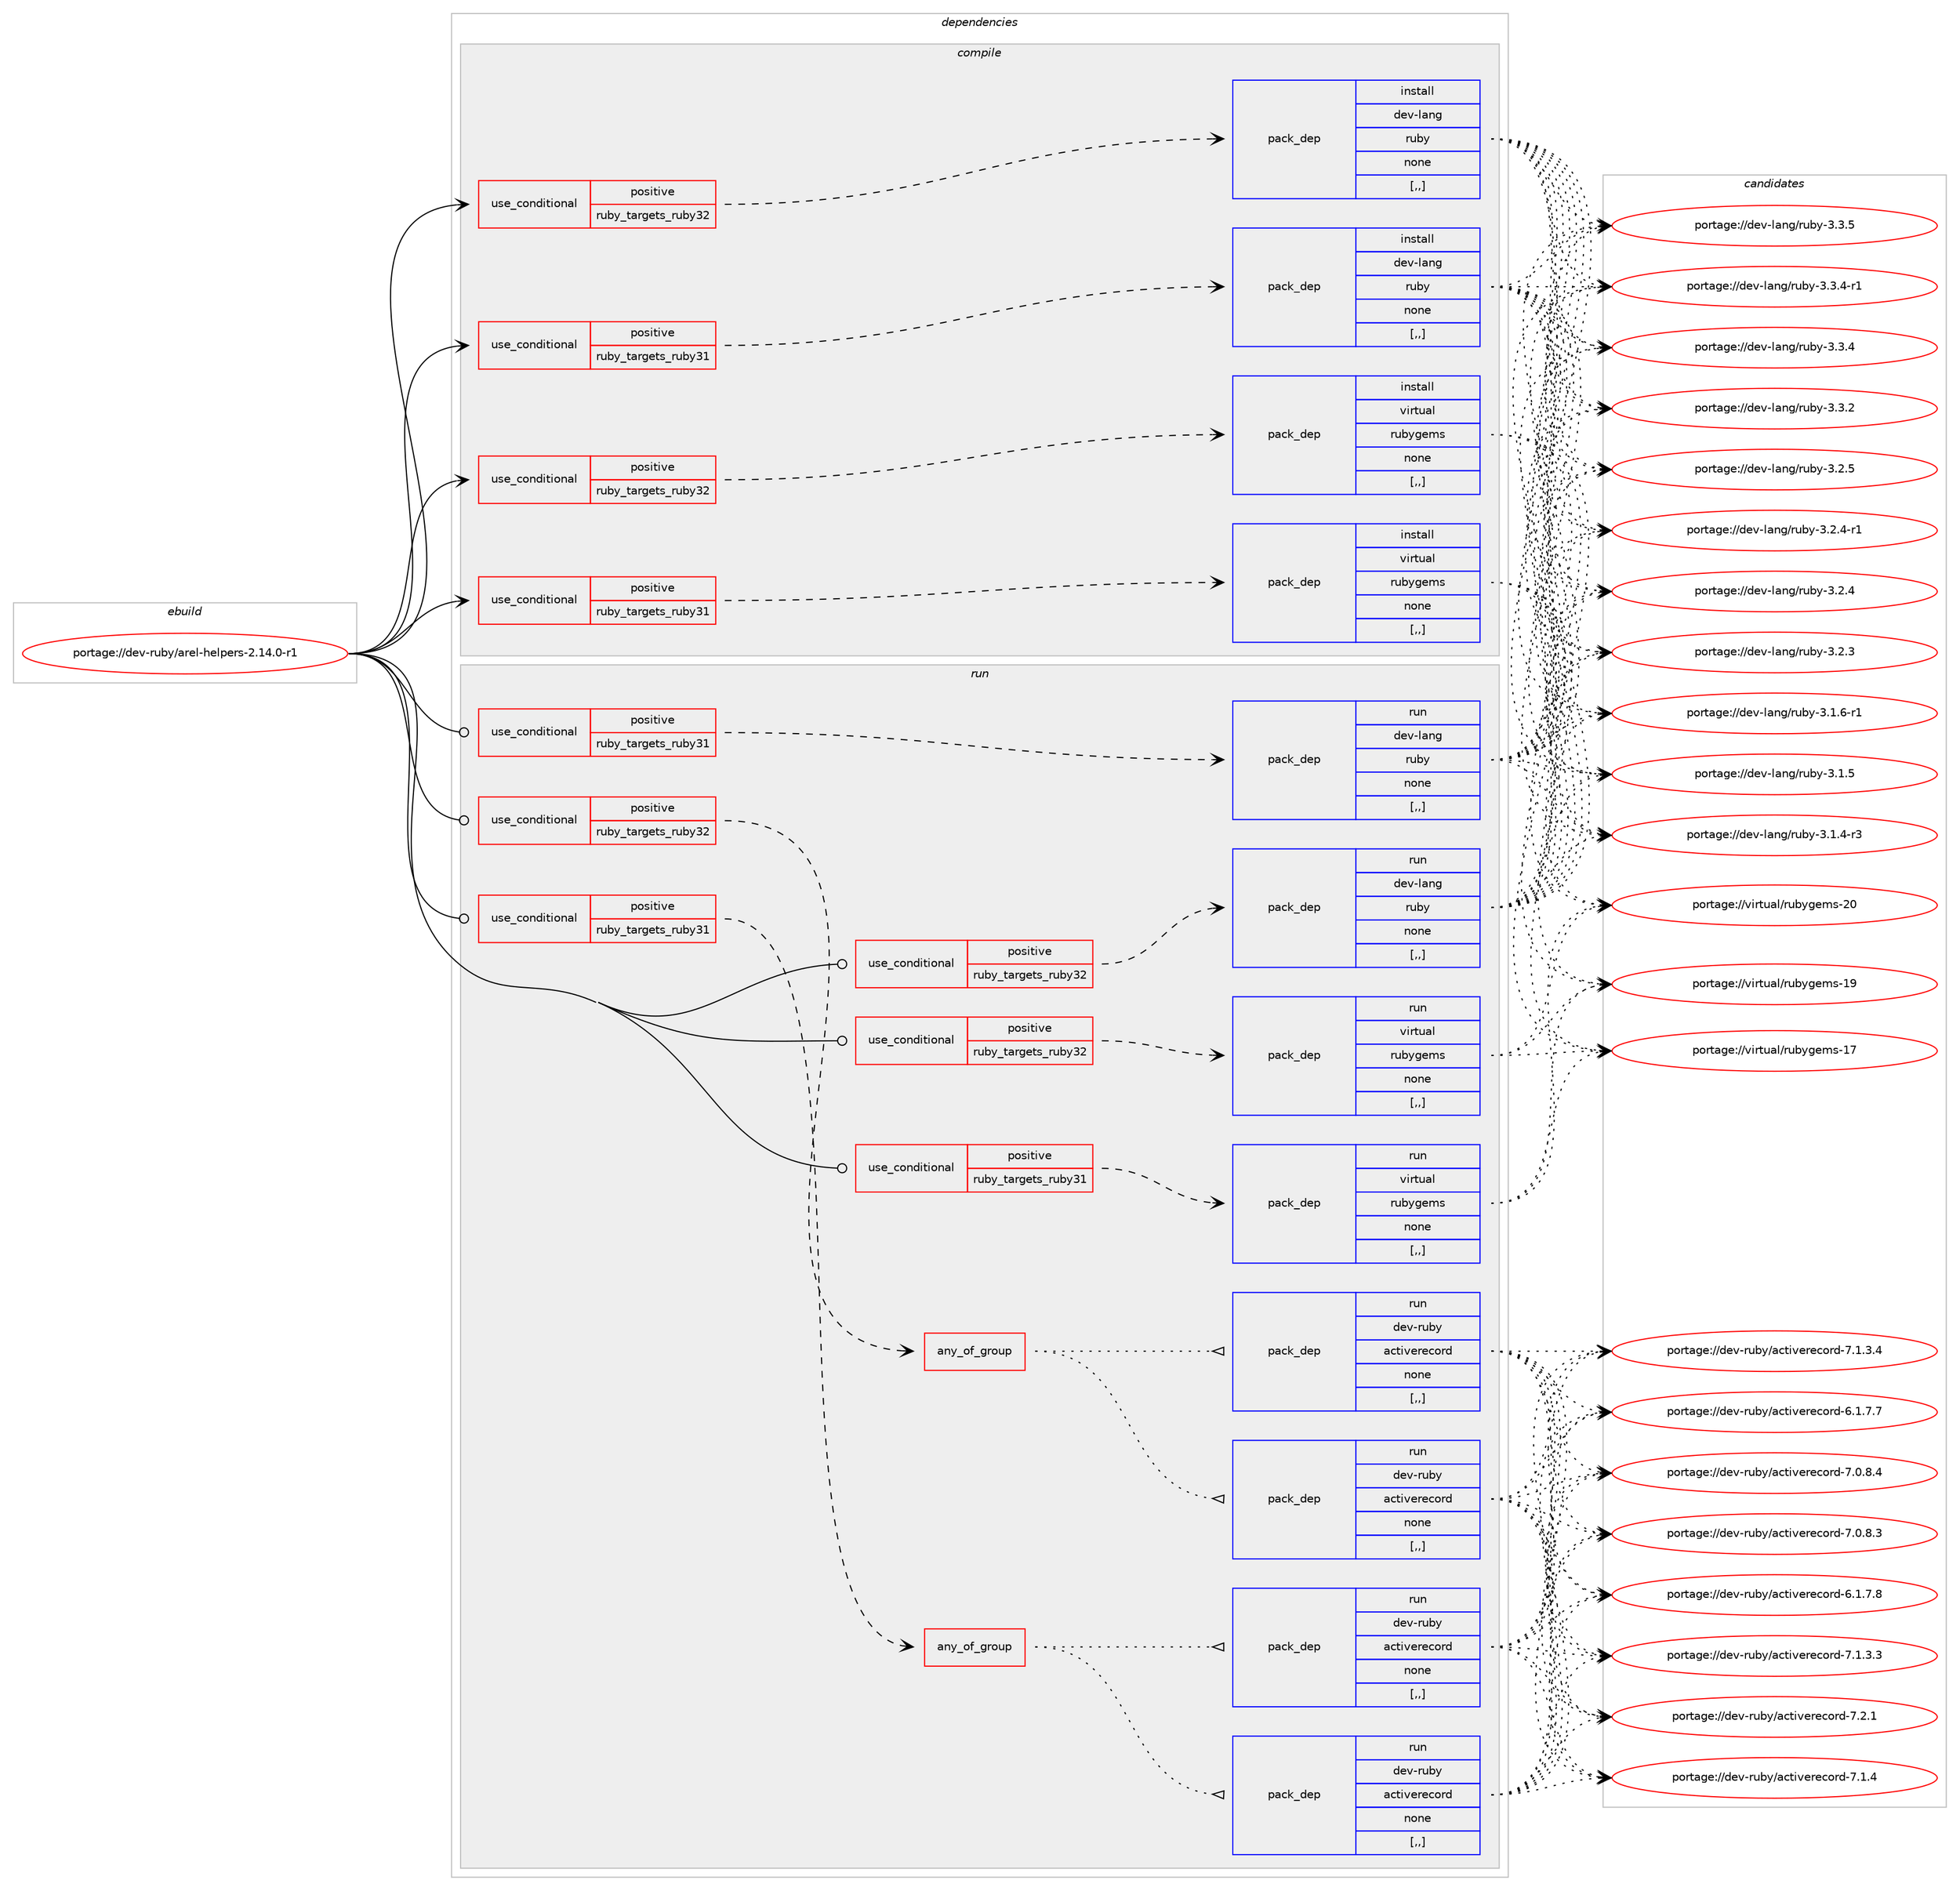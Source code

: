 digraph prolog {

# *************
# Graph options
# *************

newrank=true;
concentrate=true;
compound=true;
graph [rankdir=LR,fontname=Helvetica,fontsize=10,ranksep=1.5];#, ranksep=2.5, nodesep=0.2];
edge  [arrowhead=vee];
node  [fontname=Helvetica,fontsize=10];

# **********
# The ebuild
# **********

subgraph cluster_leftcol {
color=gray;
label=<<i>ebuild</i>>;
id [label="portage://dev-ruby/arel-helpers-2.14.0-r1", color=red, width=4, href="../dev-ruby/arel-helpers-2.14.0-r1.svg"];
}

# ****************
# The dependencies
# ****************

subgraph cluster_midcol {
color=gray;
label=<<i>dependencies</i>>;
subgraph cluster_compile {
fillcolor="#eeeeee";
style=filled;
label=<<i>compile</i>>;
subgraph cond175034 {
dependency671865 [label=<<TABLE BORDER="0" CELLBORDER="1" CELLSPACING="0" CELLPADDING="4"><TR><TD ROWSPAN="3" CELLPADDING="10">use_conditional</TD></TR><TR><TD>positive</TD></TR><TR><TD>ruby_targets_ruby31</TD></TR></TABLE>>, shape=none, color=red];
subgraph pack491948 {
dependency671866 [label=<<TABLE BORDER="0" CELLBORDER="1" CELLSPACING="0" CELLPADDING="4" WIDTH="220"><TR><TD ROWSPAN="6" CELLPADDING="30">pack_dep</TD></TR><TR><TD WIDTH="110">install</TD></TR><TR><TD>dev-lang</TD></TR><TR><TD>ruby</TD></TR><TR><TD>none</TD></TR><TR><TD>[,,]</TD></TR></TABLE>>, shape=none, color=blue];
}
dependency671865:e -> dependency671866:w [weight=20,style="dashed",arrowhead="vee"];
}
id:e -> dependency671865:w [weight=20,style="solid",arrowhead="vee"];
subgraph cond175035 {
dependency671867 [label=<<TABLE BORDER="0" CELLBORDER="1" CELLSPACING="0" CELLPADDING="4"><TR><TD ROWSPAN="3" CELLPADDING="10">use_conditional</TD></TR><TR><TD>positive</TD></TR><TR><TD>ruby_targets_ruby31</TD></TR></TABLE>>, shape=none, color=red];
subgraph pack491949 {
dependency671868 [label=<<TABLE BORDER="0" CELLBORDER="1" CELLSPACING="0" CELLPADDING="4" WIDTH="220"><TR><TD ROWSPAN="6" CELLPADDING="30">pack_dep</TD></TR><TR><TD WIDTH="110">install</TD></TR><TR><TD>virtual</TD></TR><TR><TD>rubygems</TD></TR><TR><TD>none</TD></TR><TR><TD>[,,]</TD></TR></TABLE>>, shape=none, color=blue];
}
dependency671867:e -> dependency671868:w [weight=20,style="dashed",arrowhead="vee"];
}
id:e -> dependency671867:w [weight=20,style="solid",arrowhead="vee"];
subgraph cond175036 {
dependency671869 [label=<<TABLE BORDER="0" CELLBORDER="1" CELLSPACING="0" CELLPADDING="4"><TR><TD ROWSPAN="3" CELLPADDING="10">use_conditional</TD></TR><TR><TD>positive</TD></TR><TR><TD>ruby_targets_ruby32</TD></TR></TABLE>>, shape=none, color=red];
subgraph pack491950 {
dependency671870 [label=<<TABLE BORDER="0" CELLBORDER="1" CELLSPACING="0" CELLPADDING="4" WIDTH="220"><TR><TD ROWSPAN="6" CELLPADDING="30">pack_dep</TD></TR><TR><TD WIDTH="110">install</TD></TR><TR><TD>dev-lang</TD></TR><TR><TD>ruby</TD></TR><TR><TD>none</TD></TR><TR><TD>[,,]</TD></TR></TABLE>>, shape=none, color=blue];
}
dependency671869:e -> dependency671870:w [weight=20,style="dashed",arrowhead="vee"];
}
id:e -> dependency671869:w [weight=20,style="solid",arrowhead="vee"];
subgraph cond175037 {
dependency671871 [label=<<TABLE BORDER="0" CELLBORDER="1" CELLSPACING="0" CELLPADDING="4"><TR><TD ROWSPAN="3" CELLPADDING="10">use_conditional</TD></TR><TR><TD>positive</TD></TR><TR><TD>ruby_targets_ruby32</TD></TR></TABLE>>, shape=none, color=red];
subgraph pack491951 {
dependency671872 [label=<<TABLE BORDER="0" CELLBORDER="1" CELLSPACING="0" CELLPADDING="4" WIDTH="220"><TR><TD ROWSPAN="6" CELLPADDING="30">pack_dep</TD></TR><TR><TD WIDTH="110">install</TD></TR><TR><TD>virtual</TD></TR><TR><TD>rubygems</TD></TR><TR><TD>none</TD></TR><TR><TD>[,,]</TD></TR></TABLE>>, shape=none, color=blue];
}
dependency671871:e -> dependency671872:w [weight=20,style="dashed",arrowhead="vee"];
}
id:e -> dependency671871:w [weight=20,style="solid",arrowhead="vee"];
}
subgraph cluster_compileandrun {
fillcolor="#eeeeee";
style=filled;
label=<<i>compile and run</i>>;
}
subgraph cluster_run {
fillcolor="#eeeeee";
style=filled;
label=<<i>run</i>>;
subgraph cond175038 {
dependency671873 [label=<<TABLE BORDER="0" CELLBORDER="1" CELLSPACING="0" CELLPADDING="4"><TR><TD ROWSPAN="3" CELLPADDING="10">use_conditional</TD></TR><TR><TD>positive</TD></TR><TR><TD>ruby_targets_ruby31</TD></TR></TABLE>>, shape=none, color=red];
subgraph any4502 {
dependency671874 [label=<<TABLE BORDER="0" CELLBORDER="1" CELLSPACING="0" CELLPADDING="4"><TR><TD CELLPADDING="10">any_of_group</TD></TR></TABLE>>, shape=none, color=red];subgraph pack491952 {
dependency671875 [label=<<TABLE BORDER="0" CELLBORDER="1" CELLSPACING="0" CELLPADDING="4" WIDTH="220"><TR><TD ROWSPAN="6" CELLPADDING="30">pack_dep</TD></TR><TR><TD WIDTH="110">run</TD></TR><TR><TD>dev-ruby</TD></TR><TR><TD>activerecord</TD></TR><TR><TD>none</TD></TR><TR><TD>[,,]</TD></TR></TABLE>>, shape=none, color=blue];
}
dependency671874:e -> dependency671875:w [weight=20,style="dotted",arrowhead="oinv"];
subgraph pack491953 {
dependency671876 [label=<<TABLE BORDER="0" CELLBORDER="1" CELLSPACING="0" CELLPADDING="4" WIDTH="220"><TR><TD ROWSPAN="6" CELLPADDING="30">pack_dep</TD></TR><TR><TD WIDTH="110">run</TD></TR><TR><TD>dev-ruby</TD></TR><TR><TD>activerecord</TD></TR><TR><TD>none</TD></TR><TR><TD>[,,]</TD></TR></TABLE>>, shape=none, color=blue];
}
dependency671874:e -> dependency671876:w [weight=20,style="dotted",arrowhead="oinv"];
}
dependency671873:e -> dependency671874:w [weight=20,style="dashed",arrowhead="vee"];
}
id:e -> dependency671873:w [weight=20,style="solid",arrowhead="odot"];
subgraph cond175039 {
dependency671877 [label=<<TABLE BORDER="0" CELLBORDER="1" CELLSPACING="0" CELLPADDING="4"><TR><TD ROWSPAN="3" CELLPADDING="10">use_conditional</TD></TR><TR><TD>positive</TD></TR><TR><TD>ruby_targets_ruby31</TD></TR></TABLE>>, shape=none, color=red];
subgraph pack491954 {
dependency671878 [label=<<TABLE BORDER="0" CELLBORDER="1" CELLSPACING="0" CELLPADDING="4" WIDTH="220"><TR><TD ROWSPAN="6" CELLPADDING="30">pack_dep</TD></TR><TR><TD WIDTH="110">run</TD></TR><TR><TD>dev-lang</TD></TR><TR><TD>ruby</TD></TR><TR><TD>none</TD></TR><TR><TD>[,,]</TD></TR></TABLE>>, shape=none, color=blue];
}
dependency671877:e -> dependency671878:w [weight=20,style="dashed",arrowhead="vee"];
}
id:e -> dependency671877:w [weight=20,style="solid",arrowhead="odot"];
subgraph cond175040 {
dependency671879 [label=<<TABLE BORDER="0" CELLBORDER="1" CELLSPACING="0" CELLPADDING="4"><TR><TD ROWSPAN="3" CELLPADDING="10">use_conditional</TD></TR><TR><TD>positive</TD></TR><TR><TD>ruby_targets_ruby31</TD></TR></TABLE>>, shape=none, color=red];
subgraph pack491955 {
dependency671880 [label=<<TABLE BORDER="0" CELLBORDER="1" CELLSPACING="0" CELLPADDING="4" WIDTH="220"><TR><TD ROWSPAN="6" CELLPADDING="30">pack_dep</TD></TR><TR><TD WIDTH="110">run</TD></TR><TR><TD>virtual</TD></TR><TR><TD>rubygems</TD></TR><TR><TD>none</TD></TR><TR><TD>[,,]</TD></TR></TABLE>>, shape=none, color=blue];
}
dependency671879:e -> dependency671880:w [weight=20,style="dashed",arrowhead="vee"];
}
id:e -> dependency671879:w [weight=20,style="solid",arrowhead="odot"];
subgraph cond175041 {
dependency671881 [label=<<TABLE BORDER="0" CELLBORDER="1" CELLSPACING="0" CELLPADDING="4"><TR><TD ROWSPAN="3" CELLPADDING="10">use_conditional</TD></TR><TR><TD>positive</TD></TR><TR><TD>ruby_targets_ruby32</TD></TR></TABLE>>, shape=none, color=red];
subgraph any4503 {
dependency671882 [label=<<TABLE BORDER="0" CELLBORDER="1" CELLSPACING="0" CELLPADDING="4"><TR><TD CELLPADDING="10">any_of_group</TD></TR></TABLE>>, shape=none, color=red];subgraph pack491956 {
dependency671883 [label=<<TABLE BORDER="0" CELLBORDER="1" CELLSPACING="0" CELLPADDING="4" WIDTH="220"><TR><TD ROWSPAN="6" CELLPADDING="30">pack_dep</TD></TR><TR><TD WIDTH="110">run</TD></TR><TR><TD>dev-ruby</TD></TR><TR><TD>activerecord</TD></TR><TR><TD>none</TD></TR><TR><TD>[,,]</TD></TR></TABLE>>, shape=none, color=blue];
}
dependency671882:e -> dependency671883:w [weight=20,style="dotted",arrowhead="oinv"];
subgraph pack491957 {
dependency671884 [label=<<TABLE BORDER="0" CELLBORDER="1" CELLSPACING="0" CELLPADDING="4" WIDTH="220"><TR><TD ROWSPAN="6" CELLPADDING="30">pack_dep</TD></TR><TR><TD WIDTH="110">run</TD></TR><TR><TD>dev-ruby</TD></TR><TR><TD>activerecord</TD></TR><TR><TD>none</TD></TR><TR><TD>[,,]</TD></TR></TABLE>>, shape=none, color=blue];
}
dependency671882:e -> dependency671884:w [weight=20,style="dotted",arrowhead="oinv"];
}
dependency671881:e -> dependency671882:w [weight=20,style="dashed",arrowhead="vee"];
}
id:e -> dependency671881:w [weight=20,style="solid",arrowhead="odot"];
subgraph cond175042 {
dependency671885 [label=<<TABLE BORDER="0" CELLBORDER="1" CELLSPACING="0" CELLPADDING="4"><TR><TD ROWSPAN="3" CELLPADDING="10">use_conditional</TD></TR><TR><TD>positive</TD></TR><TR><TD>ruby_targets_ruby32</TD></TR></TABLE>>, shape=none, color=red];
subgraph pack491958 {
dependency671886 [label=<<TABLE BORDER="0" CELLBORDER="1" CELLSPACING="0" CELLPADDING="4" WIDTH="220"><TR><TD ROWSPAN="6" CELLPADDING="30">pack_dep</TD></TR><TR><TD WIDTH="110">run</TD></TR><TR><TD>dev-lang</TD></TR><TR><TD>ruby</TD></TR><TR><TD>none</TD></TR><TR><TD>[,,]</TD></TR></TABLE>>, shape=none, color=blue];
}
dependency671885:e -> dependency671886:w [weight=20,style="dashed",arrowhead="vee"];
}
id:e -> dependency671885:w [weight=20,style="solid",arrowhead="odot"];
subgraph cond175043 {
dependency671887 [label=<<TABLE BORDER="0" CELLBORDER="1" CELLSPACING="0" CELLPADDING="4"><TR><TD ROWSPAN="3" CELLPADDING="10">use_conditional</TD></TR><TR><TD>positive</TD></TR><TR><TD>ruby_targets_ruby32</TD></TR></TABLE>>, shape=none, color=red];
subgraph pack491959 {
dependency671888 [label=<<TABLE BORDER="0" CELLBORDER="1" CELLSPACING="0" CELLPADDING="4" WIDTH="220"><TR><TD ROWSPAN="6" CELLPADDING="30">pack_dep</TD></TR><TR><TD WIDTH="110">run</TD></TR><TR><TD>virtual</TD></TR><TR><TD>rubygems</TD></TR><TR><TD>none</TD></TR><TR><TD>[,,]</TD></TR></TABLE>>, shape=none, color=blue];
}
dependency671887:e -> dependency671888:w [weight=20,style="dashed",arrowhead="vee"];
}
id:e -> dependency671887:w [weight=20,style="solid",arrowhead="odot"];
}
}

# **************
# The candidates
# **************

subgraph cluster_choices {
rank=same;
color=gray;
label=<<i>candidates</i>>;

subgraph choice491948 {
color=black;
nodesep=1;
choice10010111845108971101034711411798121455146514653 [label="portage://dev-lang/ruby-3.3.5", color=red, width=4,href="../dev-lang/ruby-3.3.5.svg"];
choice100101118451089711010347114117981214551465146524511449 [label="portage://dev-lang/ruby-3.3.4-r1", color=red, width=4,href="../dev-lang/ruby-3.3.4-r1.svg"];
choice10010111845108971101034711411798121455146514652 [label="portage://dev-lang/ruby-3.3.4", color=red, width=4,href="../dev-lang/ruby-3.3.4.svg"];
choice10010111845108971101034711411798121455146514650 [label="portage://dev-lang/ruby-3.3.2", color=red, width=4,href="../dev-lang/ruby-3.3.2.svg"];
choice10010111845108971101034711411798121455146504653 [label="portage://dev-lang/ruby-3.2.5", color=red, width=4,href="../dev-lang/ruby-3.2.5.svg"];
choice100101118451089711010347114117981214551465046524511449 [label="portage://dev-lang/ruby-3.2.4-r1", color=red, width=4,href="../dev-lang/ruby-3.2.4-r1.svg"];
choice10010111845108971101034711411798121455146504652 [label="portage://dev-lang/ruby-3.2.4", color=red, width=4,href="../dev-lang/ruby-3.2.4.svg"];
choice10010111845108971101034711411798121455146504651 [label="portage://dev-lang/ruby-3.2.3", color=red, width=4,href="../dev-lang/ruby-3.2.3.svg"];
choice100101118451089711010347114117981214551464946544511449 [label="portage://dev-lang/ruby-3.1.6-r1", color=red, width=4,href="../dev-lang/ruby-3.1.6-r1.svg"];
choice10010111845108971101034711411798121455146494653 [label="portage://dev-lang/ruby-3.1.5", color=red, width=4,href="../dev-lang/ruby-3.1.5.svg"];
choice100101118451089711010347114117981214551464946524511451 [label="portage://dev-lang/ruby-3.1.4-r3", color=red, width=4,href="../dev-lang/ruby-3.1.4-r3.svg"];
dependency671866:e -> choice10010111845108971101034711411798121455146514653:w [style=dotted,weight="100"];
dependency671866:e -> choice100101118451089711010347114117981214551465146524511449:w [style=dotted,weight="100"];
dependency671866:e -> choice10010111845108971101034711411798121455146514652:w [style=dotted,weight="100"];
dependency671866:e -> choice10010111845108971101034711411798121455146514650:w [style=dotted,weight="100"];
dependency671866:e -> choice10010111845108971101034711411798121455146504653:w [style=dotted,weight="100"];
dependency671866:e -> choice100101118451089711010347114117981214551465046524511449:w [style=dotted,weight="100"];
dependency671866:e -> choice10010111845108971101034711411798121455146504652:w [style=dotted,weight="100"];
dependency671866:e -> choice10010111845108971101034711411798121455146504651:w [style=dotted,weight="100"];
dependency671866:e -> choice100101118451089711010347114117981214551464946544511449:w [style=dotted,weight="100"];
dependency671866:e -> choice10010111845108971101034711411798121455146494653:w [style=dotted,weight="100"];
dependency671866:e -> choice100101118451089711010347114117981214551464946524511451:w [style=dotted,weight="100"];
}
subgraph choice491949 {
color=black;
nodesep=1;
choice118105114116117971084711411798121103101109115455048 [label="portage://virtual/rubygems-20", color=red, width=4,href="../virtual/rubygems-20.svg"];
choice118105114116117971084711411798121103101109115454957 [label="portage://virtual/rubygems-19", color=red, width=4,href="../virtual/rubygems-19.svg"];
choice118105114116117971084711411798121103101109115454955 [label="portage://virtual/rubygems-17", color=red, width=4,href="../virtual/rubygems-17.svg"];
dependency671868:e -> choice118105114116117971084711411798121103101109115455048:w [style=dotted,weight="100"];
dependency671868:e -> choice118105114116117971084711411798121103101109115454957:w [style=dotted,weight="100"];
dependency671868:e -> choice118105114116117971084711411798121103101109115454955:w [style=dotted,weight="100"];
}
subgraph choice491950 {
color=black;
nodesep=1;
choice10010111845108971101034711411798121455146514653 [label="portage://dev-lang/ruby-3.3.5", color=red, width=4,href="../dev-lang/ruby-3.3.5.svg"];
choice100101118451089711010347114117981214551465146524511449 [label="portage://dev-lang/ruby-3.3.4-r1", color=red, width=4,href="../dev-lang/ruby-3.3.4-r1.svg"];
choice10010111845108971101034711411798121455146514652 [label="portage://dev-lang/ruby-3.3.4", color=red, width=4,href="../dev-lang/ruby-3.3.4.svg"];
choice10010111845108971101034711411798121455146514650 [label="portage://dev-lang/ruby-3.3.2", color=red, width=4,href="../dev-lang/ruby-3.3.2.svg"];
choice10010111845108971101034711411798121455146504653 [label="portage://dev-lang/ruby-3.2.5", color=red, width=4,href="../dev-lang/ruby-3.2.5.svg"];
choice100101118451089711010347114117981214551465046524511449 [label="portage://dev-lang/ruby-3.2.4-r1", color=red, width=4,href="../dev-lang/ruby-3.2.4-r1.svg"];
choice10010111845108971101034711411798121455146504652 [label="portage://dev-lang/ruby-3.2.4", color=red, width=4,href="../dev-lang/ruby-3.2.4.svg"];
choice10010111845108971101034711411798121455146504651 [label="portage://dev-lang/ruby-3.2.3", color=red, width=4,href="../dev-lang/ruby-3.2.3.svg"];
choice100101118451089711010347114117981214551464946544511449 [label="portage://dev-lang/ruby-3.1.6-r1", color=red, width=4,href="../dev-lang/ruby-3.1.6-r1.svg"];
choice10010111845108971101034711411798121455146494653 [label="portage://dev-lang/ruby-3.1.5", color=red, width=4,href="../dev-lang/ruby-3.1.5.svg"];
choice100101118451089711010347114117981214551464946524511451 [label="portage://dev-lang/ruby-3.1.4-r3", color=red, width=4,href="../dev-lang/ruby-3.1.4-r3.svg"];
dependency671870:e -> choice10010111845108971101034711411798121455146514653:w [style=dotted,weight="100"];
dependency671870:e -> choice100101118451089711010347114117981214551465146524511449:w [style=dotted,weight="100"];
dependency671870:e -> choice10010111845108971101034711411798121455146514652:w [style=dotted,weight="100"];
dependency671870:e -> choice10010111845108971101034711411798121455146514650:w [style=dotted,weight="100"];
dependency671870:e -> choice10010111845108971101034711411798121455146504653:w [style=dotted,weight="100"];
dependency671870:e -> choice100101118451089711010347114117981214551465046524511449:w [style=dotted,weight="100"];
dependency671870:e -> choice10010111845108971101034711411798121455146504652:w [style=dotted,weight="100"];
dependency671870:e -> choice10010111845108971101034711411798121455146504651:w [style=dotted,weight="100"];
dependency671870:e -> choice100101118451089711010347114117981214551464946544511449:w [style=dotted,weight="100"];
dependency671870:e -> choice10010111845108971101034711411798121455146494653:w [style=dotted,weight="100"];
dependency671870:e -> choice100101118451089711010347114117981214551464946524511451:w [style=dotted,weight="100"];
}
subgraph choice491951 {
color=black;
nodesep=1;
choice118105114116117971084711411798121103101109115455048 [label="portage://virtual/rubygems-20", color=red, width=4,href="../virtual/rubygems-20.svg"];
choice118105114116117971084711411798121103101109115454957 [label="portage://virtual/rubygems-19", color=red, width=4,href="../virtual/rubygems-19.svg"];
choice118105114116117971084711411798121103101109115454955 [label="portage://virtual/rubygems-17", color=red, width=4,href="../virtual/rubygems-17.svg"];
dependency671872:e -> choice118105114116117971084711411798121103101109115455048:w [style=dotted,weight="100"];
dependency671872:e -> choice118105114116117971084711411798121103101109115454957:w [style=dotted,weight="100"];
dependency671872:e -> choice118105114116117971084711411798121103101109115454955:w [style=dotted,weight="100"];
}
subgraph choice491952 {
color=black;
nodesep=1;
choice100101118451141179812147979911610511810111410199111114100455546504649 [label="portage://dev-ruby/activerecord-7.2.1", color=red, width=4,href="../dev-ruby/activerecord-7.2.1.svg"];
choice100101118451141179812147979911610511810111410199111114100455546494652 [label="portage://dev-ruby/activerecord-7.1.4", color=red, width=4,href="../dev-ruby/activerecord-7.1.4.svg"];
choice1001011184511411798121479799116105118101114101991111141004555464946514652 [label="portage://dev-ruby/activerecord-7.1.3.4", color=red, width=4,href="../dev-ruby/activerecord-7.1.3.4.svg"];
choice1001011184511411798121479799116105118101114101991111141004555464946514651 [label="portage://dev-ruby/activerecord-7.1.3.3", color=red, width=4,href="../dev-ruby/activerecord-7.1.3.3.svg"];
choice1001011184511411798121479799116105118101114101991111141004555464846564652 [label="portage://dev-ruby/activerecord-7.0.8.4", color=red, width=4,href="../dev-ruby/activerecord-7.0.8.4.svg"];
choice1001011184511411798121479799116105118101114101991111141004555464846564651 [label="portage://dev-ruby/activerecord-7.0.8.3", color=red, width=4,href="../dev-ruby/activerecord-7.0.8.3.svg"];
choice1001011184511411798121479799116105118101114101991111141004554464946554656 [label="portage://dev-ruby/activerecord-6.1.7.8", color=red, width=4,href="../dev-ruby/activerecord-6.1.7.8.svg"];
choice1001011184511411798121479799116105118101114101991111141004554464946554655 [label="portage://dev-ruby/activerecord-6.1.7.7", color=red, width=4,href="../dev-ruby/activerecord-6.1.7.7.svg"];
dependency671875:e -> choice100101118451141179812147979911610511810111410199111114100455546504649:w [style=dotted,weight="100"];
dependency671875:e -> choice100101118451141179812147979911610511810111410199111114100455546494652:w [style=dotted,weight="100"];
dependency671875:e -> choice1001011184511411798121479799116105118101114101991111141004555464946514652:w [style=dotted,weight="100"];
dependency671875:e -> choice1001011184511411798121479799116105118101114101991111141004555464946514651:w [style=dotted,weight="100"];
dependency671875:e -> choice1001011184511411798121479799116105118101114101991111141004555464846564652:w [style=dotted,weight="100"];
dependency671875:e -> choice1001011184511411798121479799116105118101114101991111141004555464846564651:w [style=dotted,weight="100"];
dependency671875:e -> choice1001011184511411798121479799116105118101114101991111141004554464946554656:w [style=dotted,weight="100"];
dependency671875:e -> choice1001011184511411798121479799116105118101114101991111141004554464946554655:w [style=dotted,weight="100"];
}
subgraph choice491953 {
color=black;
nodesep=1;
choice100101118451141179812147979911610511810111410199111114100455546504649 [label="portage://dev-ruby/activerecord-7.2.1", color=red, width=4,href="../dev-ruby/activerecord-7.2.1.svg"];
choice100101118451141179812147979911610511810111410199111114100455546494652 [label="portage://dev-ruby/activerecord-7.1.4", color=red, width=4,href="../dev-ruby/activerecord-7.1.4.svg"];
choice1001011184511411798121479799116105118101114101991111141004555464946514652 [label="portage://dev-ruby/activerecord-7.1.3.4", color=red, width=4,href="../dev-ruby/activerecord-7.1.3.4.svg"];
choice1001011184511411798121479799116105118101114101991111141004555464946514651 [label="portage://dev-ruby/activerecord-7.1.3.3", color=red, width=4,href="../dev-ruby/activerecord-7.1.3.3.svg"];
choice1001011184511411798121479799116105118101114101991111141004555464846564652 [label="portage://dev-ruby/activerecord-7.0.8.4", color=red, width=4,href="../dev-ruby/activerecord-7.0.8.4.svg"];
choice1001011184511411798121479799116105118101114101991111141004555464846564651 [label="portage://dev-ruby/activerecord-7.0.8.3", color=red, width=4,href="../dev-ruby/activerecord-7.0.8.3.svg"];
choice1001011184511411798121479799116105118101114101991111141004554464946554656 [label="portage://dev-ruby/activerecord-6.1.7.8", color=red, width=4,href="../dev-ruby/activerecord-6.1.7.8.svg"];
choice1001011184511411798121479799116105118101114101991111141004554464946554655 [label="portage://dev-ruby/activerecord-6.1.7.7", color=red, width=4,href="../dev-ruby/activerecord-6.1.7.7.svg"];
dependency671876:e -> choice100101118451141179812147979911610511810111410199111114100455546504649:w [style=dotted,weight="100"];
dependency671876:e -> choice100101118451141179812147979911610511810111410199111114100455546494652:w [style=dotted,weight="100"];
dependency671876:e -> choice1001011184511411798121479799116105118101114101991111141004555464946514652:w [style=dotted,weight="100"];
dependency671876:e -> choice1001011184511411798121479799116105118101114101991111141004555464946514651:w [style=dotted,weight="100"];
dependency671876:e -> choice1001011184511411798121479799116105118101114101991111141004555464846564652:w [style=dotted,weight="100"];
dependency671876:e -> choice1001011184511411798121479799116105118101114101991111141004555464846564651:w [style=dotted,weight="100"];
dependency671876:e -> choice1001011184511411798121479799116105118101114101991111141004554464946554656:w [style=dotted,weight="100"];
dependency671876:e -> choice1001011184511411798121479799116105118101114101991111141004554464946554655:w [style=dotted,weight="100"];
}
subgraph choice491954 {
color=black;
nodesep=1;
choice10010111845108971101034711411798121455146514653 [label="portage://dev-lang/ruby-3.3.5", color=red, width=4,href="../dev-lang/ruby-3.3.5.svg"];
choice100101118451089711010347114117981214551465146524511449 [label="portage://dev-lang/ruby-3.3.4-r1", color=red, width=4,href="../dev-lang/ruby-3.3.4-r1.svg"];
choice10010111845108971101034711411798121455146514652 [label="portage://dev-lang/ruby-3.3.4", color=red, width=4,href="../dev-lang/ruby-3.3.4.svg"];
choice10010111845108971101034711411798121455146514650 [label="portage://dev-lang/ruby-3.3.2", color=red, width=4,href="../dev-lang/ruby-3.3.2.svg"];
choice10010111845108971101034711411798121455146504653 [label="portage://dev-lang/ruby-3.2.5", color=red, width=4,href="../dev-lang/ruby-3.2.5.svg"];
choice100101118451089711010347114117981214551465046524511449 [label="portage://dev-lang/ruby-3.2.4-r1", color=red, width=4,href="../dev-lang/ruby-3.2.4-r1.svg"];
choice10010111845108971101034711411798121455146504652 [label="portage://dev-lang/ruby-3.2.4", color=red, width=4,href="../dev-lang/ruby-3.2.4.svg"];
choice10010111845108971101034711411798121455146504651 [label="portage://dev-lang/ruby-3.2.3", color=red, width=4,href="../dev-lang/ruby-3.2.3.svg"];
choice100101118451089711010347114117981214551464946544511449 [label="portage://dev-lang/ruby-3.1.6-r1", color=red, width=4,href="../dev-lang/ruby-3.1.6-r1.svg"];
choice10010111845108971101034711411798121455146494653 [label="portage://dev-lang/ruby-3.1.5", color=red, width=4,href="../dev-lang/ruby-3.1.5.svg"];
choice100101118451089711010347114117981214551464946524511451 [label="portage://dev-lang/ruby-3.1.4-r3", color=red, width=4,href="../dev-lang/ruby-3.1.4-r3.svg"];
dependency671878:e -> choice10010111845108971101034711411798121455146514653:w [style=dotted,weight="100"];
dependency671878:e -> choice100101118451089711010347114117981214551465146524511449:w [style=dotted,weight="100"];
dependency671878:e -> choice10010111845108971101034711411798121455146514652:w [style=dotted,weight="100"];
dependency671878:e -> choice10010111845108971101034711411798121455146514650:w [style=dotted,weight="100"];
dependency671878:e -> choice10010111845108971101034711411798121455146504653:w [style=dotted,weight="100"];
dependency671878:e -> choice100101118451089711010347114117981214551465046524511449:w [style=dotted,weight="100"];
dependency671878:e -> choice10010111845108971101034711411798121455146504652:w [style=dotted,weight="100"];
dependency671878:e -> choice10010111845108971101034711411798121455146504651:w [style=dotted,weight="100"];
dependency671878:e -> choice100101118451089711010347114117981214551464946544511449:w [style=dotted,weight="100"];
dependency671878:e -> choice10010111845108971101034711411798121455146494653:w [style=dotted,weight="100"];
dependency671878:e -> choice100101118451089711010347114117981214551464946524511451:w [style=dotted,weight="100"];
}
subgraph choice491955 {
color=black;
nodesep=1;
choice118105114116117971084711411798121103101109115455048 [label="portage://virtual/rubygems-20", color=red, width=4,href="../virtual/rubygems-20.svg"];
choice118105114116117971084711411798121103101109115454957 [label="portage://virtual/rubygems-19", color=red, width=4,href="../virtual/rubygems-19.svg"];
choice118105114116117971084711411798121103101109115454955 [label="portage://virtual/rubygems-17", color=red, width=4,href="../virtual/rubygems-17.svg"];
dependency671880:e -> choice118105114116117971084711411798121103101109115455048:w [style=dotted,weight="100"];
dependency671880:e -> choice118105114116117971084711411798121103101109115454957:w [style=dotted,weight="100"];
dependency671880:e -> choice118105114116117971084711411798121103101109115454955:w [style=dotted,weight="100"];
}
subgraph choice491956 {
color=black;
nodesep=1;
choice100101118451141179812147979911610511810111410199111114100455546504649 [label="portage://dev-ruby/activerecord-7.2.1", color=red, width=4,href="../dev-ruby/activerecord-7.2.1.svg"];
choice100101118451141179812147979911610511810111410199111114100455546494652 [label="portage://dev-ruby/activerecord-7.1.4", color=red, width=4,href="../dev-ruby/activerecord-7.1.4.svg"];
choice1001011184511411798121479799116105118101114101991111141004555464946514652 [label="portage://dev-ruby/activerecord-7.1.3.4", color=red, width=4,href="../dev-ruby/activerecord-7.1.3.4.svg"];
choice1001011184511411798121479799116105118101114101991111141004555464946514651 [label="portage://dev-ruby/activerecord-7.1.3.3", color=red, width=4,href="../dev-ruby/activerecord-7.1.3.3.svg"];
choice1001011184511411798121479799116105118101114101991111141004555464846564652 [label="portage://dev-ruby/activerecord-7.0.8.4", color=red, width=4,href="../dev-ruby/activerecord-7.0.8.4.svg"];
choice1001011184511411798121479799116105118101114101991111141004555464846564651 [label="portage://dev-ruby/activerecord-7.0.8.3", color=red, width=4,href="../dev-ruby/activerecord-7.0.8.3.svg"];
choice1001011184511411798121479799116105118101114101991111141004554464946554656 [label="portage://dev-ruby/activerecord-6.1.7.8", color=red, width=4,href="../dev-ruby/activerecord-6.1.7.8.svg"];
choice1001011184511411798121479799116105118101114101991111141004554464946554655 [label="portage://dev-ruby/activerecord-6.1.7.7", color=red, width=4,href="../dev-ruby/activerecord-6.1.7.7.svg"];
dependency671883:e -> choice100101118451141179812147979911610511810111410199111114100455546504649:w [style=dotted,weight="100"];
dependency671883:e -> choice100101118451141179812147979911610511810111410199111114100455546494652:w [style=dotted,weight="100"];
dependency671883:e -> choice1001011184511411798121479799116105118101114101991111141004555464946514652:w [style=dotted,weight="100"];
dependency671883:e -> choice1001011184511411798121479799116105118101114101991111141004555464946514651:w [style=dotted,weight="100"];
dependency671883:e -> choice1001011184511411798121479799116105118101114101991111141004555464846564652:w [style=dotted,weight="100"];
dependency671883:e -> choice1001011184511411798121479799116105118101114101991111141004555464846564651:w [style=dotted,weight="100"];
dependency671883:e -> choice1001011184511411798121479799116105118101114101991111141004554464946554656:w [style=dotted,weight="100"];
dependency671883:e -> choice1001011184511411798121479799116105118101114101991111141004554464946554655:w [style=dotted,weight="100"];
}
subgraph choice491957 {
color=black;
nodesep=1;
choice100101118451141179812147979911610511810111410199111114100455546504649 [label="portage://dev-ruby/activerecord-7.2.1", color=red, width=4,href="../dev-ruby/activerecord-7.2.1.svg"];
choice100101118451141179812147979911610511810111410199111114100455546494652 [label="portage://dev-ruby/activerecord-7.1.4", color=red, width=4,href="../dev-ruby/activerecord-7.1.4.svg"];
choice1001011184511411798121479799116105118101114101991111141004555464946514652 [label="portage://dev-ruby/activerecord-7.1.3.4", color=red, width=4,href="../dev-ruby/activerecord-7.1.3.4.svg"];
choice1001011184511411798121479799116105118101114101991111141004555464946514651 [label="portage://dev-ruby/activerecord-7.1.3.3", color=red, width=4,href="../dev-ruby/activerecord-7.1.3.3.svg"];
choice1001011184511411798121479799116105118101114101991111141004555464846564652 [label="portage://dev-ruby/activerecord-7.0.8.4", color=red, width=4,href="../dev-ruby/activerecord-7.0.8.4.svg"];
choice1001011184511411798121479799116105118101114101991111141004555464846564651 [label="portage://dev-ruby/activerecord-7.0.8.3", color=red, width=4,href="../dev-ruby/activerecord-7.0.8.3.svg"];
choice1001011184511411798121479799116105118101114101991111141004554464946554656 [label="portage://dev-ruby/activerecord-6.1.7.8", color=red, width=4,href="../dev-ruby/activerecord-6.1.7.8.svg"];
choice1001011184511411798121479799116105118101114101991111141004554464946554655 [label="portage://dev-ruby/activerecord-6.1.7.7", color=red, width=4,href="../dev-ruby/activerecord-6.1.7.7.svg"];
dependency671884:e -> choice100101118451141179812147979911610511810111410199111114100455546504649:w [style=dotted,weight="100"];
dependency671884:e -> choice100101118451141179812147979911610511810111410199111114100455546494652:w [style=dotted,weight="100"];
dependency671884:e -> choice1001011184511411798121479799116105118101114101991111141004555464946514652:w [style=dotted,weight="100"];
dependency671884:e -> choice1001011184511411798121479799116105118101114101991111141004555464946514651:w [style=dotted,weight="100"];
dependency671884:e -> choice1001011184511411798121479799116105118101114101991111141004555464846564652:w [style=dotted,weight="100"];
dependency671884:e -> choice1001011184511411798121479799116105118101114101991111141004555464846564651:w [style=dotted,weight="100"];
dependency671884:e -> choice1001011184511411798121479799116105118101114101991111141004554464946554656:w [style=dotted,weight="100"];
dependency671884:e -> choice1001011184511411798121479799116105118101114101991111141004554464946554655:w [style=dotted,weight="100"];
}
subgraph choice491958 {
color=black;
nodesep=1;
choice10010111845108971101034711411798121455146514653 [label="portage://dev-lang/ruby-3.3.5", color=red, width=4,href="../dev-lang/ruby-3.3.5.svg"];
choice100101118451089711010347114117981214551465146524511449 [label="portage://dev-lang/ruby-3.3.4-r1", color=red, width=4,href="../dev-lang/ruby-3.3.4-r1.svg"];
choice10010111845108971101034711411798121455146514652 [label="portage://dev-lang/ruby-3.3.4", color=red, width=4,href="../dev-lang/ruby-3.3.4.svg"];
choice10010111845108971101034711411798121455146514650 [label="portage://dev-lang/ruby-3.3.2", color=red, width=4,href="../dev-lang/ruby-3.3.2.svg"];
choice10010111845108971101034711411798121455146504653 [label="portage://dev-lang/ruby-3.2.5", color=red, width=4,href="../dev-lang/ruby-3.2.5.svg"];
choice100101118451089711010347114117981214551465046524511449 [label="portage://dev-lang/ruby-3.2.4-r1", color=red, width=4,href="../dev-lang/ruby-3.2.4-r1.svg"];
choice10010111845108971101034711411798121455146504652 [label="portage://dev-lang/ruby-3.2.4", color=red, width=4,href="../dev-lang/ruby-3.2.4.svg"];
choice10010111845108971101034711411798121455146504651 [label="portage://dev-lang/ruby-3.2.3", color=red, width=4,href="../dev-lang/ruby-3.2.3.svg"];
choice100101118451089711010347114117981214551464946544511449 [label="portage://dev-lang/ruby-3.1.6-r1", color=red, width=4,href="../dev-lang/ruby-3.1.6-r1.svg"];
choice10010111845108971101034711411798121455146494653 [label="portage://dev-lang/ruby-3.1.5", color=red, width=4,href="../dev-lang/ruby-3.1.5.svg"];
choice100101118451089711010347114117981214551464946524511451 [label="portage://dev-lang/ruby-3.1.4-r3", color=red, width=4,href="../dev-lang/ruby-3.1.4-r3.svg"];
dependency671886:e -> choice10010111845108971101034711411798121455146514653:w [style=dotted,weight="100"];
dependency671886:e -> choice100101118451089711010347114117981214551465146524511449:w [style=dotted,weight="100"];
dependency671886:e -> choice10010111845108971101034711411798121455146514652:w [style=dotted,weight="100"];
dependency671886:e -> choice10010111845108971101034711411798121455146514650:w [style=dotted,weight="100"];
dependency671886:e -> choice10010111845108971101034711411798121455146504653:w [style=dotted,weight="100"];
dependency671886:e -> choice100101118451089711010347114117981214551465046524511449:w [style=dotted,weight="100"];
dependency671886:e -> choice10010111845108971101034711411798121455146504652:w [style=dotted,weight="100"];
dependency671886:e -> choice10010111845108971101034711411798121455146504651:w [style=dotted,weight="100"];
dependency671886:e -> choice100101118451089711010347114117981214551464946544511449:w [style=dotted,weight="100"];
dependency671886:e -> choice10010111845108971101034711411798121455146494653:w [style=dotted,weight="100"];
dependency671886:e -> choice100101118451089711010347114117981214551464946524511451:w [style=dotted,weight="100"];
}
subgraph choice491959 {
color=black;
nodesep=1;
choice118105114116117971084711411798121103101109115455048 [label="portage://virtual/rubygems-20", color=red, width=4,href="../virtual/rubygems-20.svg"];
choice118105114116117971084711411798121103101109115454957 [label="portage://virtual/rubygems-19", color=red, width=4,href="../virtual/rubygems-19.svg"];
choice118105114116117971084711411798121103101109115454955 [label="portage://virtual/rubygems-17", color=red, width=4,href="../virtual/rubygems-17.svg"];
dependency671888:e -> choice118105114116117971084711411798121103101109115455048:w [style=dotted,weight="100"];
dependency671888:e -> choice118105114116117971084711411798121103101109115454957:w [style=dotted,weight="100"];
dependency671888:e -> choice118105114116117971084711411798121103101109115454955:w [style=dotted,weight="100"];
}
}

}
